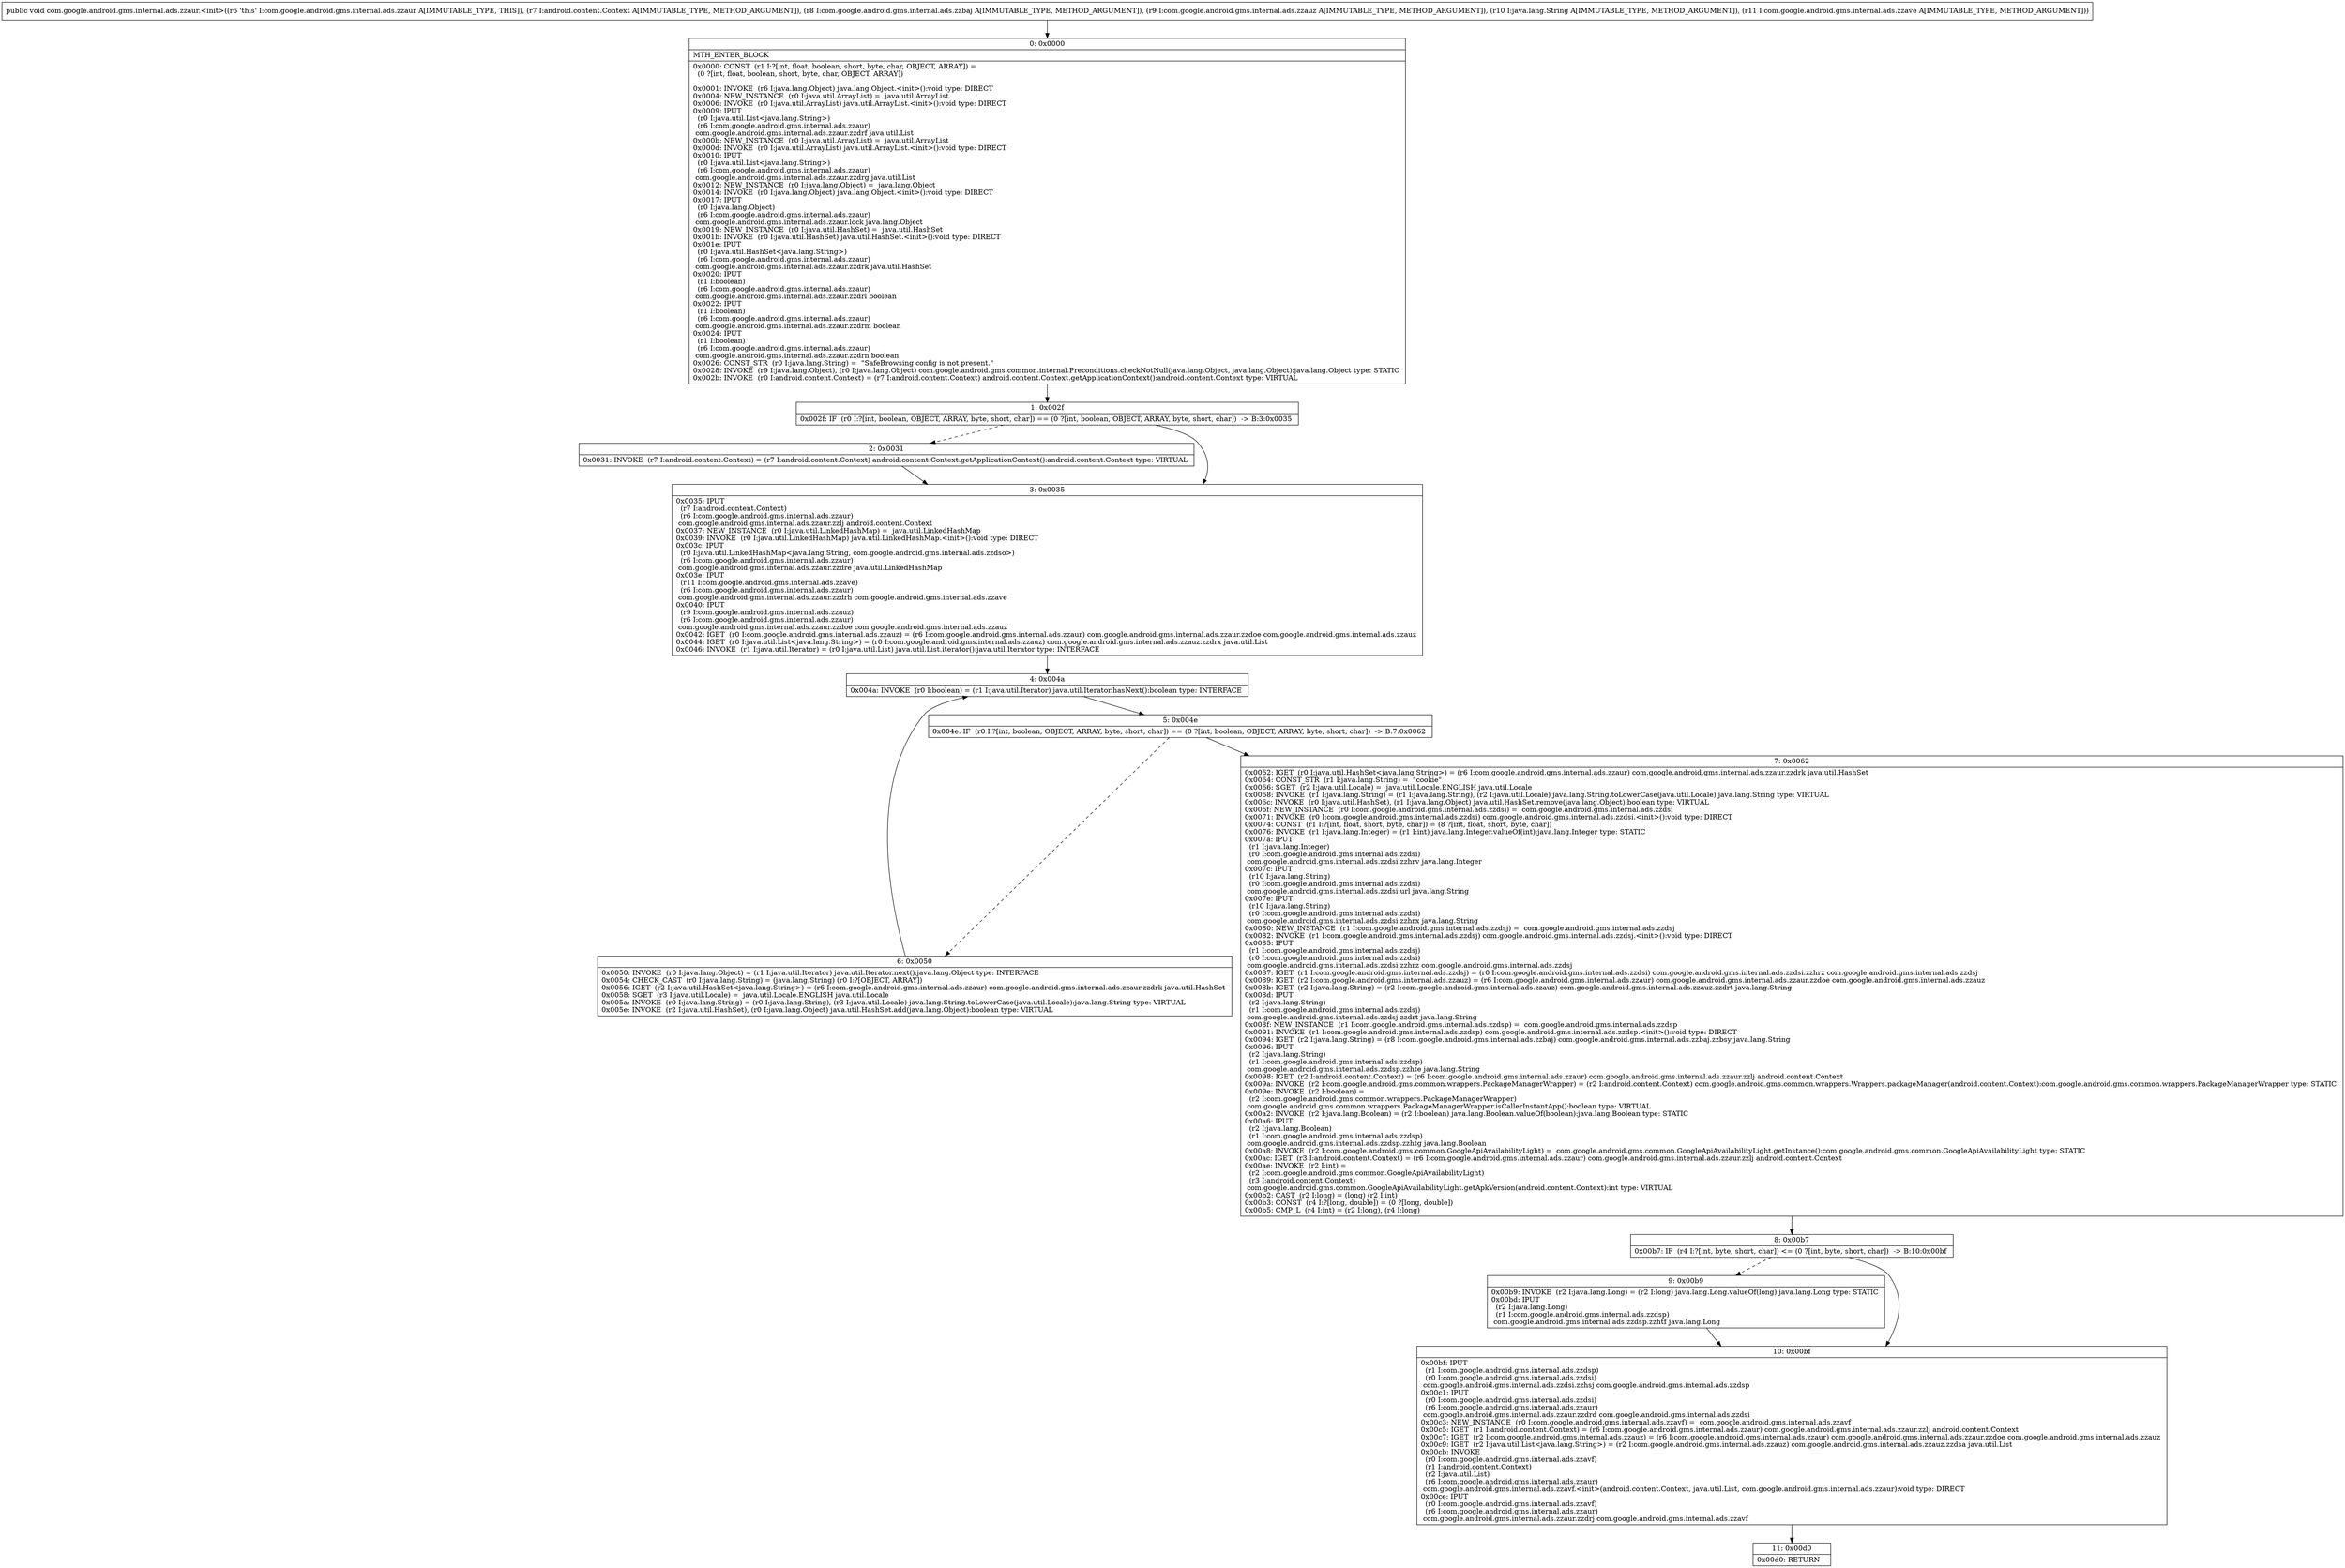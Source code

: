 digraph "CFG forcom.google.android.gms.internal.ads.zzaur.\<init\>(Landroid\/content\/Context;Lcom\/google\/android\/gms\/internal\/ads\/zzbaj;Lcom\/google\/android\/gms\/internal\/ads\/zzauz;Ljava\/lang\/String;Lcom\/google\/android\/gms\/internal\/ads\/zzave;)V" {
Node_0 [shape=record,label="{0\:\ 0x0000|MTH_ENTER_BLOCK\l|0x0000: CONST  (r1 I:?[int, float, boolean, short, byte, char, OBJECT, ARRAY]) = \l  (0 ?[int, float, boolean, short, byte, char, OBJECT, ARRAY])\l \l0x0001: INVOKE  (r6 I:java.lang.Object) java.lang.Object.\<init\>():void type: DIRECT \l0x0004: NEW_INSTANCE  (r0 I:java.util.ArrayList) =  java.util.ArrayList \l0x0006: INVOKE  (r0 I:java.util.ArrayList) java.util.ArrayList.\<init\>():void type: DIRECT \l0x0009: IPUT  \l  (r0 I:java.util.List\<java.lang.String\>)\l  (r6 I:com.google.android.gms.internal.ads.zzaur)\l com.google.android.gms.internal.ads.zzaur.zzdrf java.util.List \l0x000b: NEW_INSTANCE  (r0 I:java.util.ArrayList) =  java.util.ArrayList \l0x000d: INVOKE  (r0 I:java.util.ArrayList) java.util.ArrayList.\<init\>():void type: DIRECT \l0x0010: IPUT  \l  (r0 I:java.util.List\<java.lang.String\>)\l  (r6 I:com.google.android.gms.internal.ads.zzaur)\l com.google.android.gms.internal.ads.zzaur.zzdrg java.util.List \l0x0012: NEW_INSTANCE  (r0 I:java.lang.Object) =  java.lang.Object \l0x0014: INVOKE  (r0 I:java.lang.Object) java.lang.Object.\<init\>():void type: DIRECT \l0x0017: IPUT  \l  (r0 I:java.lang.Object)\l  (r6 I:com.google.android.gms.internal.ads.zzaur)\l com.google.android.gms.internal.ads.zzaur.lock java.lang.Object \l0x0019: NEW_INSTANCE  (r0 I:java.util.HashSet) =  java.util.HashSet \l0x001b: INVOKE  (r0 I:java.util.HashSet) java.util.HashSet.\<init\>():void type: DIRECT \l0x001e: IPUT  \l  (r0 I:java.util.HashSet\<java.lang.String\>)\l  (r6 I:com.google.android.gms.internal.ads.zzaur)\l com.google.android.gms.internal.ads.zzaur.zzdrk java.util.HashSet \l0x0020: IPUT  \l  (r1 I:boolean)\l  (r6 I:com.google.android.gms.internal.ads.zzaur)\l com.google.android.gms.internal.ads.zzaur.zzdrl boolean \l0x0022: IPUT  \l  (r1 I:boolean)\l  (r6 I:com.google.android.gms.internal.ads.zzaur)\l com.google.android.gms.internal.ads.zzaur.zzdrm boolean \l0x0024: IPUT  \l  (r1 I:boolean)\l  (r6 I:com.google.android.gms.internal.ads.zzaur)\l com.google.android.gms.internal.ads.zzaur.zzdrn boolean \l0x0026: CONST_STR  (r0 I:java.lang.String) =  \"SafeBrowsing config is not present.\" \l0x0028: INVOKE  (r9 I:java.lang.Object), (r0 I:java.lang.Object) com.google.android.gms.common.internal.Preconditions.checkNotNull(java.lang.Object, java.lang.Object):java.lang.Object type: STATIC \l0x002b: INVOKE  (r0 I:android.content.Context) = (r7 I:android.content.Context) android.content.Context.getApplicationContext():android.content.Context type: VIRTUAL \l}"];
Node_1 [shape=record,label="{1\:\ 0x002f|0x002f: IF  (r0 I:?[int, boolean, OBJECT, ARRAY, byte, short, char]) == (0 ?[int, boolean, OBJECT, ARRAY, byte, short, char])  \-\> B:3:0x0035 \l}"];
Node_2 [shape=record,label="{2\:\ 0x0031|0x0031: INVOKE  (r7 I:android.content.Context) = (r7 I:android.content.Context) android.content.Context.getApplicationContext():android.content.Context type: VIRTUAL \l}"];
Node_3 [shape=record,label="{3\:\ 0x0035|0x0035: IPUT  \l  (r7 I:android.content.Context)\l  (r6 I:com.google.android.gms.internal.ads.zzaur)\l com.google.android.gms.internal.ads.zzaur.zzlj android.content.Context \l0x0037: NEW_INSTANCE  (r0 I:java.util.LinkedHashMap) =  java.util.LinkedHashMap \l0x0039: INVOKE  (r0 I:java.util.LinkedHashMap) java.util.LinkedHashMap.\<init\>():void type: DIRECT \l0x003c: IPUT  \l  (r0 I:java.util.LinkedHashMap\<java.lang.String, com.google.android.gms.internal.ads.zzdso\>)\l  (r6 I:com.google.android.gms.internal.ads.zzaur)\l com.google.android.gms.internal.ads.zzaur.zzdre java.util.LinkedHashMap \l0x003e: IPUT  \l  (r11 I:com.google.android.gms.internal.ads.zzave)\l  (r6 I:com.google.android.gms.internal.ads.zzaur)\l com.google.android.gms.internal.ads.zzaur.zzdrh com.google.android.gms.internal.ads.zzave \l0x0040: IPUT  \l  (r9 I:com.google.android.gms.internal.ads.zzauz)\l  (r6 I:com.google.android.gms.internal.ads.zzaur)\l com.google.android.gms.internal.ads.zzaur.zzdoe com.google.android.gms.internal.ads.zzauz \l0x0042: IGET  (r0 I:com.google.android.gms.internal.ads.zzauz) = (r6 I:com.google.android.gms.internal.ads.zzaur) com.google.android.gms.internal.ads.zzaur.zzdoe com.google.android.gms.internal.ads.zzauz \l0x0044: IGET  (r0 I:java.util.List\<java.lang.String\>) = (r0 I:com.google.android.gms.internal.ads.zzauz) com.google.android.gms.internal.ads.zzauz.zzdrx java.util.List \l0x0046: INVOKE  (r1 I:java.util.Iterator) = (r0 I:java.util.List) java.util.List.iterator():java.util.Iterator type: INTERFACE \l}"];
Node_4 [shape=record,label="{4\:\ 0x004a|0x004a: INVOKE  (r0 I:boolean) = (r1 I:java.util.Iterator) java.util.Iterator.hasNext():boolean type: INTERFACE \l}"];
Node_5 [shape=record,label="{5\:\ 0x004e|0x004e: IF  (r0 I:?[int, boolean, OBJECT, ARRAY, byte, short, char]) == (0 ?[int, boolean, OBJECT, ARRAY, byte, short, char])  \-\> B:7:0x0062 \l}"];
Node_6 [shape=record,label="{6\:\ 0x0050|0x0050: INVOKE  (r0 I:java.lang.Object) = (r1 I:java.util.Iterator) java.util.Iterator.next():java.lang.Object type: INTERFACE \l0x0054: CHECK_CAST  (r0 I:java.lang.String) = (java.lang.String) (r0 I:?[OBJECT, ARRAY]) \l0x0056: IGET  (r2 I:java.util.HashSet\<java.lang.String\>) = (r6 I:com.google.android.gms.internal.ads.zzaur) com.google.android.gms.internal.ads.zzaur.zzdrk java.util.HashSet \l0x0058: SGET  (r3 I:java.util.Locale) =  java.util.Locale.ENGLISH java.util.Locale \l0x005a: INVOKE  (r0 I:java.lang.String) = (r0 I:java.lang.String), (r3 I:java.util.Locale) java.lang.String.toLowerCase(java.util.Locale):java.lang.String type: VIRTUAL \l0x005e: INVOKE  (r2 I:java.util.HashSet), (r0 I:java.lang.Object) java.util.HashSet.add(java.lang.Object):boolean type: VIRTUAL \l}"];
Node_7 [shape=record,label="{7\:\ 0x0062|0x0062: IGET  (r0 I:java.util.HashSet\<java.lang.String\>) = (r6 I:com.google.android.gms.internal.ads.zzaur) com.google.android.gms.internal.ads.zzaur.zzdrk java.util.HashSet \l0x0064: CONST_STR  (r1 I:java.lang.String) =  \"cookie\" \l0x0066: SGET  (r2 I:java.util.Locale) =  java.util.Locale.ENGLISH java.util.Locale \l0x0068: INVOKE  (r1 I:java.lang.String) = (r1 I:java.lang.String), (r2 I:java.util.Locale) java.lang.String.toLowerCase(java.util.Locale):java.lang.String type: VIRTUAL \l0x006c: INVOKE  (r0 I:java.util.HashSet), (r1 I:java.lang.Object) java.util.HashSet.remove(java.lang.Object):boolean type: VIRTUAL \l0x006f: NEW_INSTANCE  (r0 I:com.google.android.gms.internal.ads.zzdsi) =  com.google.android.gms.internal.ads.zzdsi \l0x0071: INVOKE  (r0 I:com.google.android.gms.internal.ads.zzdsi) com.google.android.gms.internal.ads.zzdsi.\<init\>():void type: DIRECT \l0x0074: CONST  (r1 I:?[int, float, short, byte, char]) = (8 ?[int, float, short, byte, char]) \l0x0076: INVOKE  (r1 I:java.lang.Integer) = (r1 I:int) java.lang.Integer.valueOf(int):java.lang.Integer type: STATIC \l0x007a: IPUT  \l  (r1 I:java.lang.Integer)\l  (r0 I:com.google.android.gms.internal.ads.zzdsi)\l com.google.android.gms.internal.ads.zzdsi.zzhrv java.lang.Integer \l0x007c: IPUT  \l  (r10 I:java.lang.String)\l  (r0 I:com.google.android.gms.internal.ads.zzdsi)\l com.google.android.gms.internal.ads.zzdsi.url java.lang.String \l0x007e: IPUT  \l  (r10 I:java.lang.String)\l  (r0 I:com.google.android.gms.internal.ads.zzdsi)\l com.google.android.gms.internal.ads.zzdsi.zzhrx java.lang.String \l0x0080: NEW_INSTANCE  (r1 I:com.google.android.gms.internal.ads.zzdsj) =  com.google.android.gms.internal.ads.zzdsj \l0x0082: INVOKE  (r1 I:com.google.android.gms.internal.ads.zzdsj) com.google.android.gms.internal.ads.zzdsj.\<init\>():void type: DIRECT \l0x0085: IPUT  \l  (r1 I:com.google.android.gms.internal.ads.zzdsj)\l  (r0 I:com.google.android.gms.internal.ads.zzdsi)\l com.google.android.gms.internal.ads.zzdsi.zzhrz com.google.android.gms.internal.ads.zzdsj \l0x0087: IGET  (r1 I:com.google.android.gms.internal.ads.zzdsj) = (r0 I:com.google.android.gms.internal.ads.zzdsi) com.google.android.gms.internal.ads.zzdsi.zzhrz com.google.android.gms.internal.ads.zzdsj \l0x0089: IGET  (r2 I:com.google.android.gms.internal.ads.zzauz) = (r6 I:com.google.android.gms.internal.ads.zzaur) com.google.android.gms.internal.ads.zzaur.zzdoe com.google.android.gms.internal.ads.zzauz \l0x008b: IGET  (r2 I:java.lang.String) = (r2 I:com.google.android.gms.internal.ads.zzauz) com.google.android.gms.internal.ads.zzauz.zzdrt java.lang.String \l0x008d: IPUT  \l  (r2 I:java.lang.String)\l  (r1 I:com.google.android.gms.internal.ads.zzdsj)\l com.google.android.gms.internal.ads.zzdsj.zzdrt java.lang.String \l0x008f: NEW_INSTANCE  (r1 I:com.google.android.gms.internal.ads.zzdsp) =  com.google.android.gms.internal.ads.zzdsp \l0x0091: INVOKE  (r1 I:com.google.android.gms.internal.ads.zzdsp) com.google.android.gms.internal.ads.zzdsp.\<init\>():void type: DIRECT \l0x0094: IGET  (r2 I:java.lang.String) = (r8 I:com.google.android.gms.internal.ads.zzbaj) com.google.android.gms.internal.ads.zzbaj.zzbsy java.lang.String \l0x0096: IPUT  \l  (r2 I:java.lang.String)\l  (r1 I:com.google.android.gms.internal.ads.zzdsp)\l com.google.android.gms.internal.ads.zzdsp.zzhte java.lang.String \l0x0098: IGET  (r2 I:android.content.Context) = (r6 I:com.google.android.gms.internal.ads.zzaur) com.google.android.gms.internal.ads.zzaur.zzlj android.content.Context \l0x009a: INVOKE  (r2 I:com.google.android.gms.common.wrappers.PackageManagerWrapper) = (r2 I:android.content.Context) com.google.android.gms.common.wrappers.Wrappers.packageManager(android.content.Context):com.google.android.gms.common.wrappers.PackageManagerWrapper type: STATIC \l0x009e: INVOKE  (r2 I:boolean) = \l  (r2 I:com.google.android.gms.common.wrappers.PackageManagerWrapper)\l com.google.android.gms.common.wrappers.PackageManagerWrapper.isCallerInstantApp():boolean type: VIRTUAL \l0x00a2: INVOKE  (r2 I:java.lang.Boolean) = (r2 I:boolean) java.lang.Boolean.valueOf(boolean):java.lang.Boolean type: STATIC \l0x00a6: IPUT  \l  (r2 I:java.lang.Boolean)\l  (r1 I:com.google.android.gms.internal.ads.zzdsp)\l com.google.android.gms.internal.ads.zzdsp.zzhtg java.lang.Boolean \l0x00a8: INVOKE  (r2 I:com.google.android.gms.common.GoogleApiAvailabilityLight) =  com.google.android.gms.common.GoogleApiAvailabilityLight.getInstance():com.google.android.gms.common.GoogleApiAvailabilityLight type: STATIC \l0x00ac: IGET  (r3 I:android.content.Context) = (r6 I:com.google.android.gms.internal.ads.zzaur) com.google.android.gms.internal.ads.zzaur.zzlj android.content.Context \l0x00ae: INVOKE  (r2 I:int) = \l  (r2 I:com.google.android.gms.common.GoogleApiAvailabilityLight)\l  (r3 I:android.content.Context)\l com.google.android.gms.common.GoogleApiAvailabilityLight.getApkVersion(android.content.Context):int type: VIRTUAL \l0x00b2: CAST  (r2 I:long) = (long) (r2 I:int) \l0x00b3: CONST  (r4 I:?[long, double]) = (0 ?[long, double]) \l0x00b5: CMP_L  (r4 I:int) = (r2 I:long), (r4 I:long) \l}"];
Node_8 [shape=record,label="{8\:\ 0x00b7|0x00b7: IF  (r4 I:?[int, byte, short, char]) \<= (0 ?[int, byte, short, char])  \-\> B:10:0x00bf \l}"];
Node_9 [shape=record,label="{9\:\ 0x00b9|0x00b9: INVOKE  (r2 I:java.lang.Long) = (r2 I:long) java.lang.Long.valueOf(long):java.lang.Long type: STATIC \l0x00bd: IPUT  \l  (r2 I:java.lang.Long)\l  (r1 I:com.google.android.gms.internal.ads.zzdsp)\l com.google.android.gms.internal.ads.zzdsp.zzhtf java.lang.Long \l}"];
Node_10 [shape=record,label="{10\:\ 0x00bf|0x00bf: IPUT  \l  (r1 I:com.google.android.gms.internal.ads.zzdsp)\l  (r0 I:com.google.android.gms.internal.ads.zzdsi)\l com.google.android.gms.internal.ads.zzdsi.zzhsj com.google.android.gms.internal.ads.zzdsp \l0x00c1: IPUT  \l  (r0 I:com.google.android.gms.internal.ads.zzdsi)\l  (r6 I:com.google.android.gms.internal.ads.zzaur)\l com.google.android.gms.internal.ads.zzaur.zzdrd com.google.android.gms.internal.ads.zzdsi \l0x00c3: NEW_INSTANCE  (r0 I:com.google.android.gms.internal.ads.zzavf) =  com.google.android.gms.internal.ads.zzavf \l0x00c5: IGET  (r1 I:android.content.Context) = (r6 I:com.google.android.gms.internal.ads.zzaur) com.google.android.gms.internal.ads.zzaur.zzlj android.content.Context \l0x00c7: IGET  (r2 I:com.google.android.gms.internal.ads.zzauz) = (r6 I:com.google.android.gms.internal.ads.zzaur) com.google.android.gms.internal.ads.zzaur.zzdoe com.google.android.gms.internal.ads.zzauz \l0x00c9: IGET  (r2 I:java.util.List\<java.lang.String\>) = (r2 I:com.google.android.gms.internal.ads.zzauz) com.google.android.gms.internal.ads.zzauz.zzdsa java.util.List \l0x00cb: INVOKE  \l  (r0 I:com.google.android.gms.internal.ads.zzavf)\l  (r1 I:android.content.Context)\l  (r2 I:java.util.List)\l  (r6 I:com.google.android.gms.internal.ads.zzaur)\l com.google.android.gms.internal.ads.zzavf.\<init\>(android.content.Context, java.util.List, com.google.android.gms.internal.ads.zzaur):void type: DIRECT \l0x00ce: IPUT  \l  (r0 I:com.google.android.gms.internal.ads.zzavf)\l  (r6 I:com.google.android.gms.internal.ads.zzaur)\l com.google.android.gms.internal.ads.zzaur.zzdrj com.google.android.gms.internal.ads.zzavf \l}"];
Node_11 [shape=record,label="{11\:\ 0x00d0|0x00d0: RETURN   \l}"];
MethodNode[shape=record,label="{public void com.google.android.gms.internal.ads.zzaur.\<init\>((r6 'this' I:com.google.android.gms.internal.ads.zzaur A[IMMUTABLE_TYPE, THIS]), (r7 I:android.content.Context A[IMMUTABLE_TYPE, METHOD_ARGUMENT]), (r8 I:com.google.android.gms.internal.ads.zzbaj A[IMMUTABLE_TYPE, METHOD_ARGUMENT]), (r9 I:com.google.android.gms.internal.ads.zzauz A[IMMUTABLE_TYPE, METHOD_ARGUMENT]), (r10 I:java.lang.String A[IMMUTABLE_TYPE, METHOD_ARGUMENT]), (r11 I:com.google.android.gms.internal.ads.zzave A[IMMUTABLE_TYPE, METHOD_ARGUMENT])) }"];
MethodNode -> Node_0;
Node_0 -> Node_1;
Node_1 -> Node_2[style=dashed];
Node_1 -> Node_3;
Node_2 -> Node_3;
Node_3 -> Node_4;
Node_4 -> Node_5;
Node_5 -> Node_6[style=dashed];
Node_5 -> Node_7;
Node_6 -> Node_4;
Node_7 -> Node_8;
Node_8 -> Node_9[style=dashed];
Node_8 -> Node_10;
Node_9 -> Node_10;
Node_10 -> Node_11;
}

